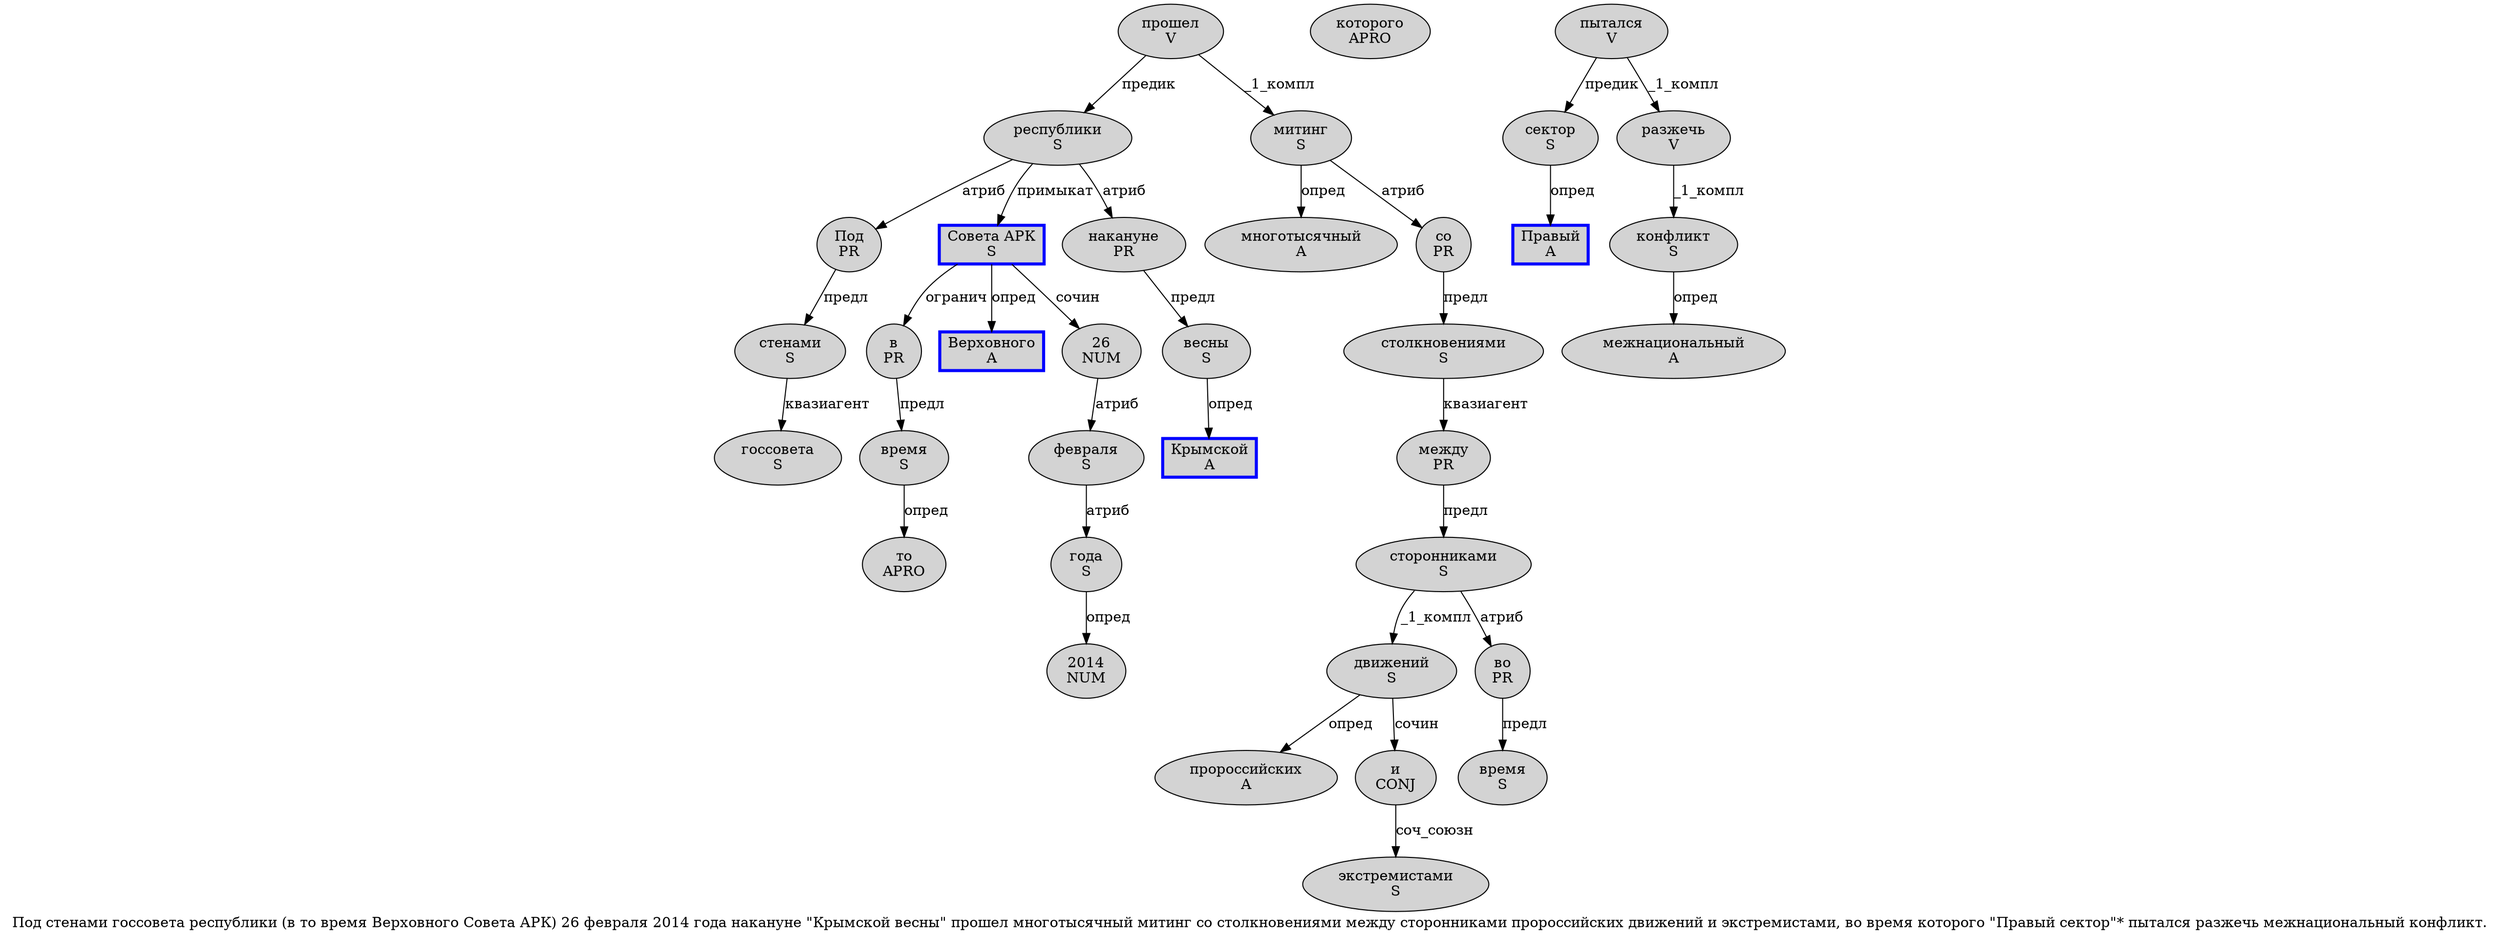 digraph SENTENCE_164 {
	graph [label="Под стенами госсовета республики (в то время Верховного Совета АРК) 26 февраля 2014 года накануне \"Крымской весны\" прошел многотысячный митинг со столкновениями между сторонниками пророссийских движений и экстремистами, во время которого \"Правый сектор\"* пытался разжечь межнациональный конфликт."]
	node [style=filled]
		0 [label="Под
PR" color="" fillcolor=lightgray penwidth=1 shape=ellipse]
		1 [label="стенами
S" color="" fillcolor=lightgray penwidth=1 shape=ellipse]
		2 [label="госсовета
S" color="" fillcolor=lightgray penwidth=1 shape=ellipse]
		3 [label="республики
S" color="" fillcolor=lightgray penwidth=1 shape=ellipse]
		5 [label="в
PR" color="" fillcolor=lightgray penwidth=1 shape=ellipse]
		6 [label="то
APRO" color="" fillcolor=lightgray penwidth=1 shape=ellipse]
		7 [label="время
S" color="" fillcolor=lightgray penwidth=1 shape=ellipse]
		8 [label="Верховного
A" color=blue fillcolor=lightgray penwidth=3 shape=box]
		9 [label="Совета АРК
S" color=blue fillcolor=lightgray penwidth=3 shape=box]
		11 [label="26
NUM" color="" fillcolor=lightgray penwidth=1 shape=ellipse]
		12 [label="февраля
S" color="" fillcolor=lightgray penwidth=1 shape=ellipse]
		13 [label="2014
NUM" color="" fillcolor=lightgray penwidth=1 shape=ellipse]
		14 [label="года
S" color="" fillcolor=lightgray penwidth=1 shape=ellipse]
		15 [label="накануне
PR" color="" fillcolor=lightgray penwidth=1 shape=ellipse]
		17 [label="Крымской
A" color=blue fillcolor=lightgray penwidth=3 shape=box]
		18 [label="весны
S" color="" fillcolor=lightgray penwidth=1 shape=ellipse]
		20 [label="прошел
V" color="" fillcolor=lightgray penwidth=1 shape=ellipse]
		21 [label="многотысячный
A" color="" fillcolor=lightgray penwidth=1 shape=ellipse]
		22 [label="митинг
S" color="" fillcolor=lightgray penwidth=1 shape=ellipse]
		23 [label="со
PR" color="" fillcolor=lightgray penwidth=1 shape=ellipse]
		24 [label="столкновениями
S" color="" fillcolor=lightgray penwidth=1 shape=ellipse]
		25 [label="между
PR" color="" fillcolor=lightgray penwidth=1 shape=ellipse]
		26 [label="сторонниками
S" color="" fillcolor=lightgray penwidth=1 shape=ellipse]
		27 [label="пророссийских
A" color="" fillcolor=lightgray penwidth=1 shape=ellipse]
		28 [label="движений
S" color="" fillcolor=lightgray penwidth=1 shape=ellipse]
		29 [label="и
CONJ" color="" fillcolor=lightgray penwidth=1 shape=ellipse]
		30 [label="экстремистами
S" color="" fillcolor=lightgray penwidth=1 shape=ellipse]
		32 [label="во
PR" color="" fillcolor=lightgray penwidth=1 shape=ellipse]
		33 [label="время
S" color="" fillcolor=lightgray penwidth=1 shape=ellipse]
		34 [label="которого
APRO" color="" fillcolor=lightgray penwidth=1 shape=ellipse]
		36 [label="Правый
A" color=blue fillcolor=lightgray penwidth=3 shape=box]
		37 [label="сектор
S" color="" fillcolor=lightgray penwidth=1 shape=ellipse]
		40 [label="пытался
V" color="" fillcolor=lightgray penwidth=1 shape=ellipse]
		41 [label="разжечь
V" color="" fillcolor=lightgray penwidth=1 shape=ellipse]
		42 [label="межнациональный
A" color="" fillcolor=lightgray penwidth=1 shape=ellipse]
		43 [label="конфликт
S" color="" fillcolor=lightgray penwidth=1 shape=ellipse]
			11 -> 12 [label="атриб"]
			26 -> 28 [label="_1_компл"]
			26 -> 32 [label="атриб"]
			15 -> 18 [label="предл"]
			20 -> 3 [label="предик"]
			20 -> 22 [label="_1_компл"]
			5 -> 7 [label="предл"]
			1 -> 2 [label="квазиагент"]
			37 -> 36 [label="опред"]
			12 -> 14 [label="атриб"]
			3 -> 0 [label="атриб"]
			3 -> 9 [label="примыкат"]
			3 -> 15 [label="атриб"]
			18 -> 17 [label="опред"]
			25 -> 26 [label="предл"]
			23 -> 24 [label="предл"]
			22 -> 21 [label="опред"]
			22 -> 23 [label="атриб"]
			14 -> 13 [label="опред"]
			29 -> 30 [label="соч_союзн"]
			28 -> 27 [label="опред"]
			28 -> 29 [label="сочин"]
			43 -> 42 [label="опред"]
			40 -> 37 [label="предик"]
			40 -> 41 [label="_1_компл"]
			24 -> 25 [label="квазиагент"]
			7 -> 6 [label="опред"]
			41 -> 43 [label="_1_компл"]
			0 -> 1 [label="предл"]
			32 -> 33 [label="предл"]
			9 -> 5 [label="огранич"]
			9 -> 8 [label="опред"]
			9 -> 11 [label="сочин"]
}